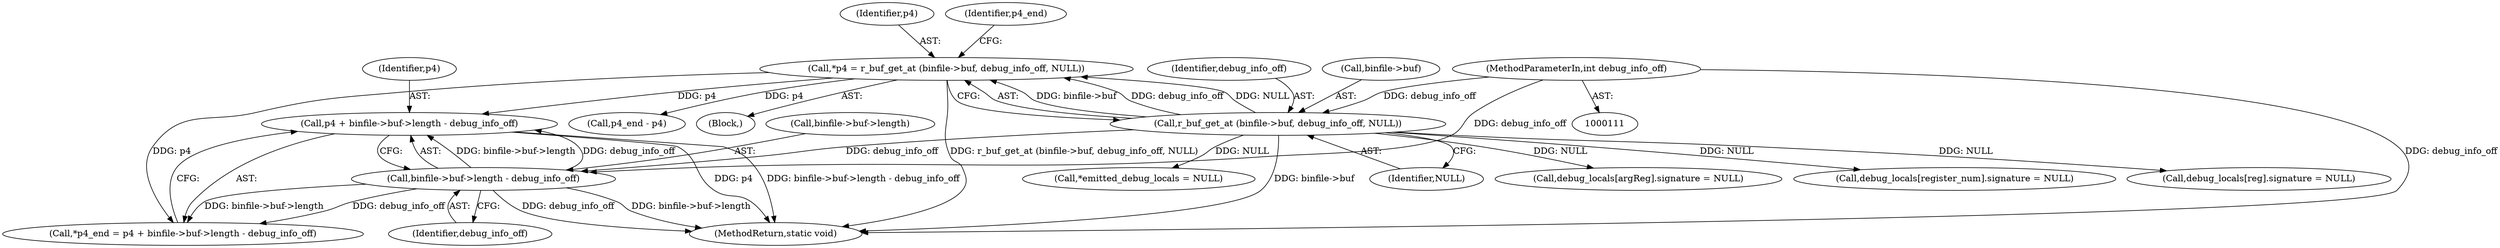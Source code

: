 digraph "0_radare2_ad55822430a03fe075221b543efb434567e9e431@pointer" {
"1000142" [label="(Call,p4 + binfile->buf->length - debug_info_off)"];
"1000131" [label="(Call,*p4 = r_buf_get_at (binfile->buf, debug_info_off, NULL))"];
"1000133" [label="(Call,r_buf_get_at (binfile->buf, debug_info_off, NULL))"];
"1000122" [label="(MethodParameterIn,int debug_info_off)"];
"1000144" [label="(Call,binfile->buf->length - debug_info_off)"];
"1000132" [label="(Identifier,p4)"];
"1000131" [label="(Call,*p4 = r_buf_get_at (binfile->buf, debug_info_off, NULL))"];
"1000145" [label="(Call,binfile->buf->length)"];
"1000133" [label="(Call,r_buf_get_at (binfile->buf, debug_info_off, NULL))"];
"1000143" [label="(Identifier,p4)"];
"1000142" [label="(Call,p4 + binfile->buf->length - debug_info_off)"];
"1000141" [label="(Identifier,p4_end)"];
"1000186" [label="(Call,p4_end - p4)"];
"1000138" [label="(Identifier,NULL)"];
"1000122" [label="(MethodParameterIn,int debug_info_off)"];
"1000169" [label="(Call,*emitted_debug_locals = NULL)"];
"1000140" [label="(Call,*p4_end = p4 + binfile->buf->length - debug_info_off)"];
"1000137" [label="(Identifier,debug_info_off)"];
"1001187" [label="(MethodReturn,static void)"];
"1000267" [label="(Call,debug_locals[argReg].signature = NULL)"];
"1000144" [label="(Call,binfile->buf->length - debug_info_off)"];
"1000150" [label="(Identifier,debug_info_off)"];
"1000596" [label="(Call,debug_locals[register_num].signature = NULL)"];
"1000123" [label="(Block,)"];
"1000377" [label="(Call,debug_locals[reg].signature = NULL)"];
"1000134" [label="(Call,binfile->buf)"];
"1000142" -> "1000140"  [label="AST: "];
"1000142" -> "1000144"  [label="CFG: "];
"1000143" -> "1000142"  [label="AST: "];
"1000144" -> "1000142"  [label="AST: "];
"1000140" -> "1000142"  [label="CFG: "];
"1000142" -> "1001187"  [label="DDG: binfile->buf->length - debug_info_off"];
"1000142" -> "1001187"  [label="DDG: p4"];
"1000131" -> "1000142"  [label="DDG: p4"];
"1000144" -> "1000142"  [label="DDG: binfile->buf->length"];
"1000144" -> "1000142"  [label="DDG: debug_info_off"];
"1000131" -> "1000123"  [label="AST: "];
"1000131" -> "1000133"  [label="CFG: "];
"1000132" -> "1000131"  [label="AST: "];
"1000133" -> "1000131"  [label="AST: "];
"1000141" -> "1000131"  [label="CFG: "];
"1000131" -> "1001187"  [label="DDG: r_buf_get_at (binfile->buf, debug_info_off, NULL)"];
"1000133" -> "1000131"  [label="DDG: binfile->buf"];
"1000133" -> "1000131"  [label="DDG: debug_info_off"];
"1000133" -> "1000131"  [label="DDG: NULL"];
"1000131" -> "1000140"  [label="DDG: p4"];
"1000131" -> "1000186"  [label="DDG: p4"];
"1000133" -> "1000138"  [label="CFG: "];
"1000134" -> "1000133"  [label="AST: "];
"1000137" -> "1000133"  [label="AST: "];
"1000138" -> "1000133"  [label="AST: "];
"1000133" -> "1001187"  [label="DDG: binfile->buf"];
"1000122" -> "1000133"  [label="DDG: debug_info_off"];
"1000133" -> "1000144"  [label="DDG: debug_info_off"];
"1000133" -> "1000169"  [label="DDG: NULL"];
"1000133" -> "1000267"  [label="DDG: NULL"];
"1000133" -> "1000377"  [label="DDG: NULL"];
"1000133" -> "1000596"  [label="DDG: NULL"];
"1000122" -> "1000111"  [label="AST: "];
"1000122" -> "1001187"  [label="DDG: debug_info_off"];
"1000122" -> "1000144"  [label="DDG: debug_info_off"];
"1000144" -> "1000150"  [label="CFG: "];
"1000145" -> "1000144"  [label="AST: "];
"1000150" -> "1000144"  [label="AST: "];
"1000144" -> "1001187"  [label="DDG: binfile->buf->length"];
"1000144" -> "1001187"  [label="DDG: debug_info_off"];
"1000144" -> "1000140"  [label="DDG: binfile->buf->length"];
"1000144" -> "1000140"  [label="DDG: debug_info_off"];
}
